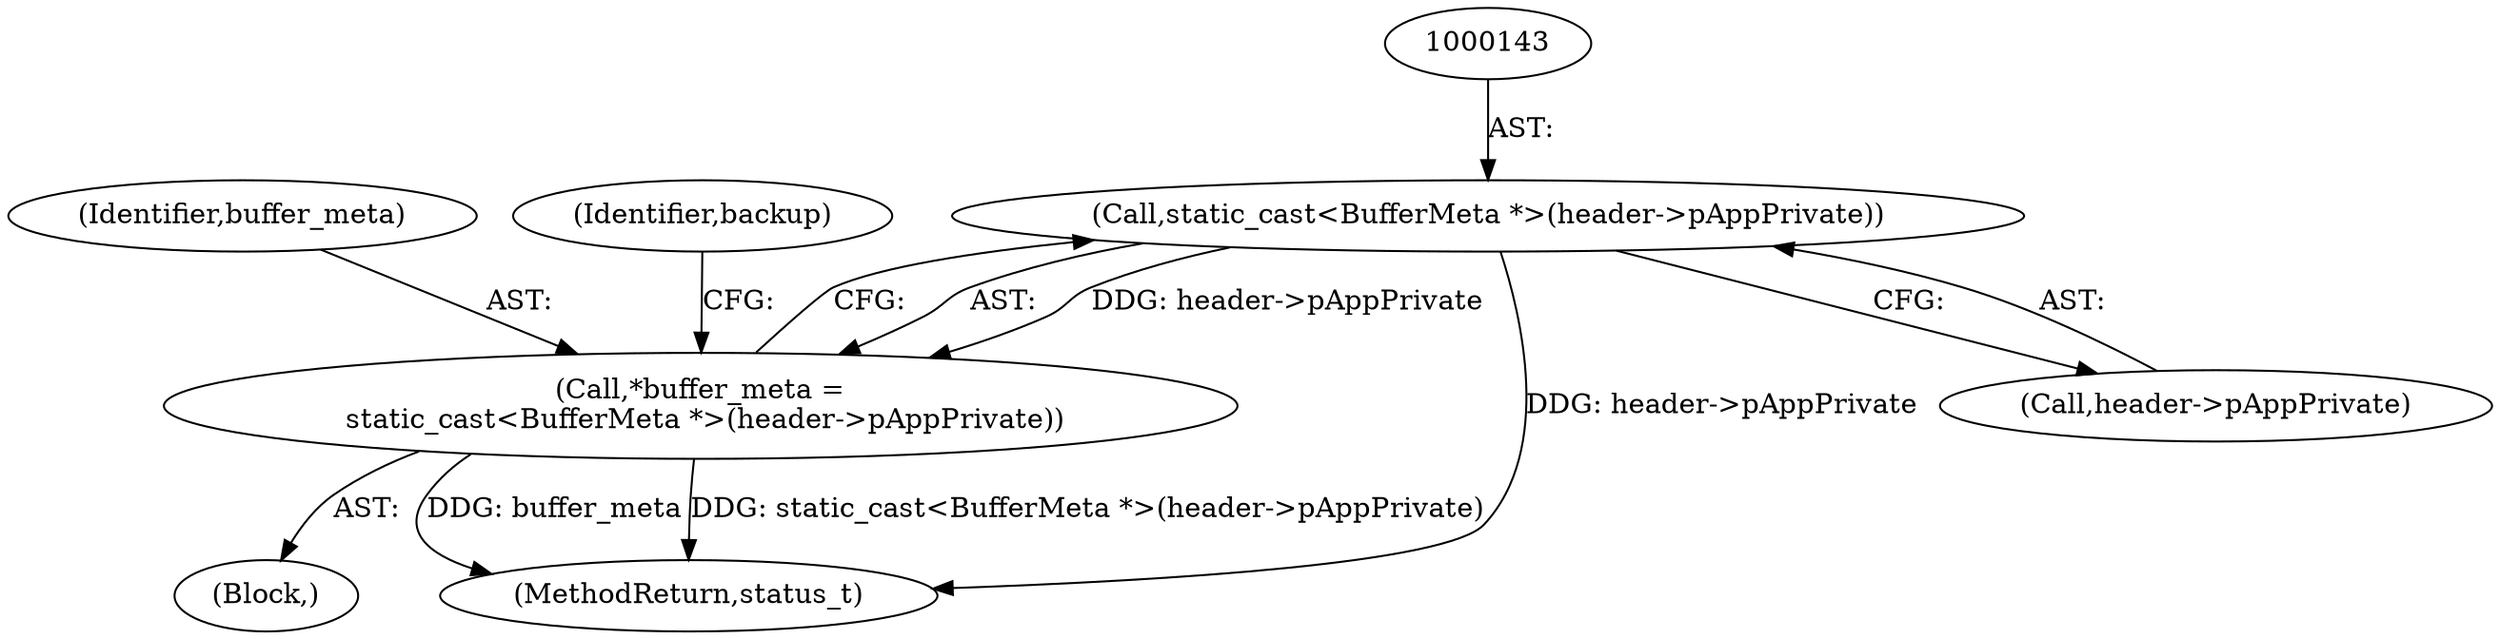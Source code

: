 digraph "0_Android_0f177948ae2640bfe4d70f8e4248e106406b3b0a_8@pointer" {
"1000142" [label="(Call,static_cast<BufferMeta *>(header->pAppPrivate))"];
"1000140" [label="(Call,*buffer_meta =\n static_cast<BufferMeta *>(header->pAppPrivate))"];
"1000300" [label="(MethodReturn,status_t)"];
"1000140" [label="(Call,*buffer_meta =\n static_cast<BufferMeta *>(header->pAppPrivate))"];
"1000144" [label="(Call,header->pAppPrivate)"];
"1000112" [label="(Block,)"];
"1000141" [label="(Identifier,buffer_meta)"];
"1000149" [label="(Identifier,backup)"];
"1000142" [label="(Call,static_cast<BufferMeta *>(header->pAppPrivate))"];
"1000142" -> "1000140"  [label="AST: "];
"1000142" -> "1000144"  [label="CFG: "];
"1000143" -> "1000142"  [label="AST: "];
"1000144" -> "1000142"  [label="AST: "];
"1000140" -> "1000142"  [label="CFG: "];
"1000142" -> "1000300"  [label="DDG: header->pAppPrivate"];
"1000142" -> "1000140"  [label="DDG: header->pAppPrivate"];
"1000140" -> "1000112"  [label="AST: "];
"1000141" -> "1000140"  [label="AST: "];
"1000149" -> "1000140"  [label="CFG: "];
"1000140" -> "1000300"  [label="DDG: static_cast<BufferMeta *>(header->pAppPrivate)"];
"1000140" -> "1000300"  [label="DDG: buffer_meta"];
}
